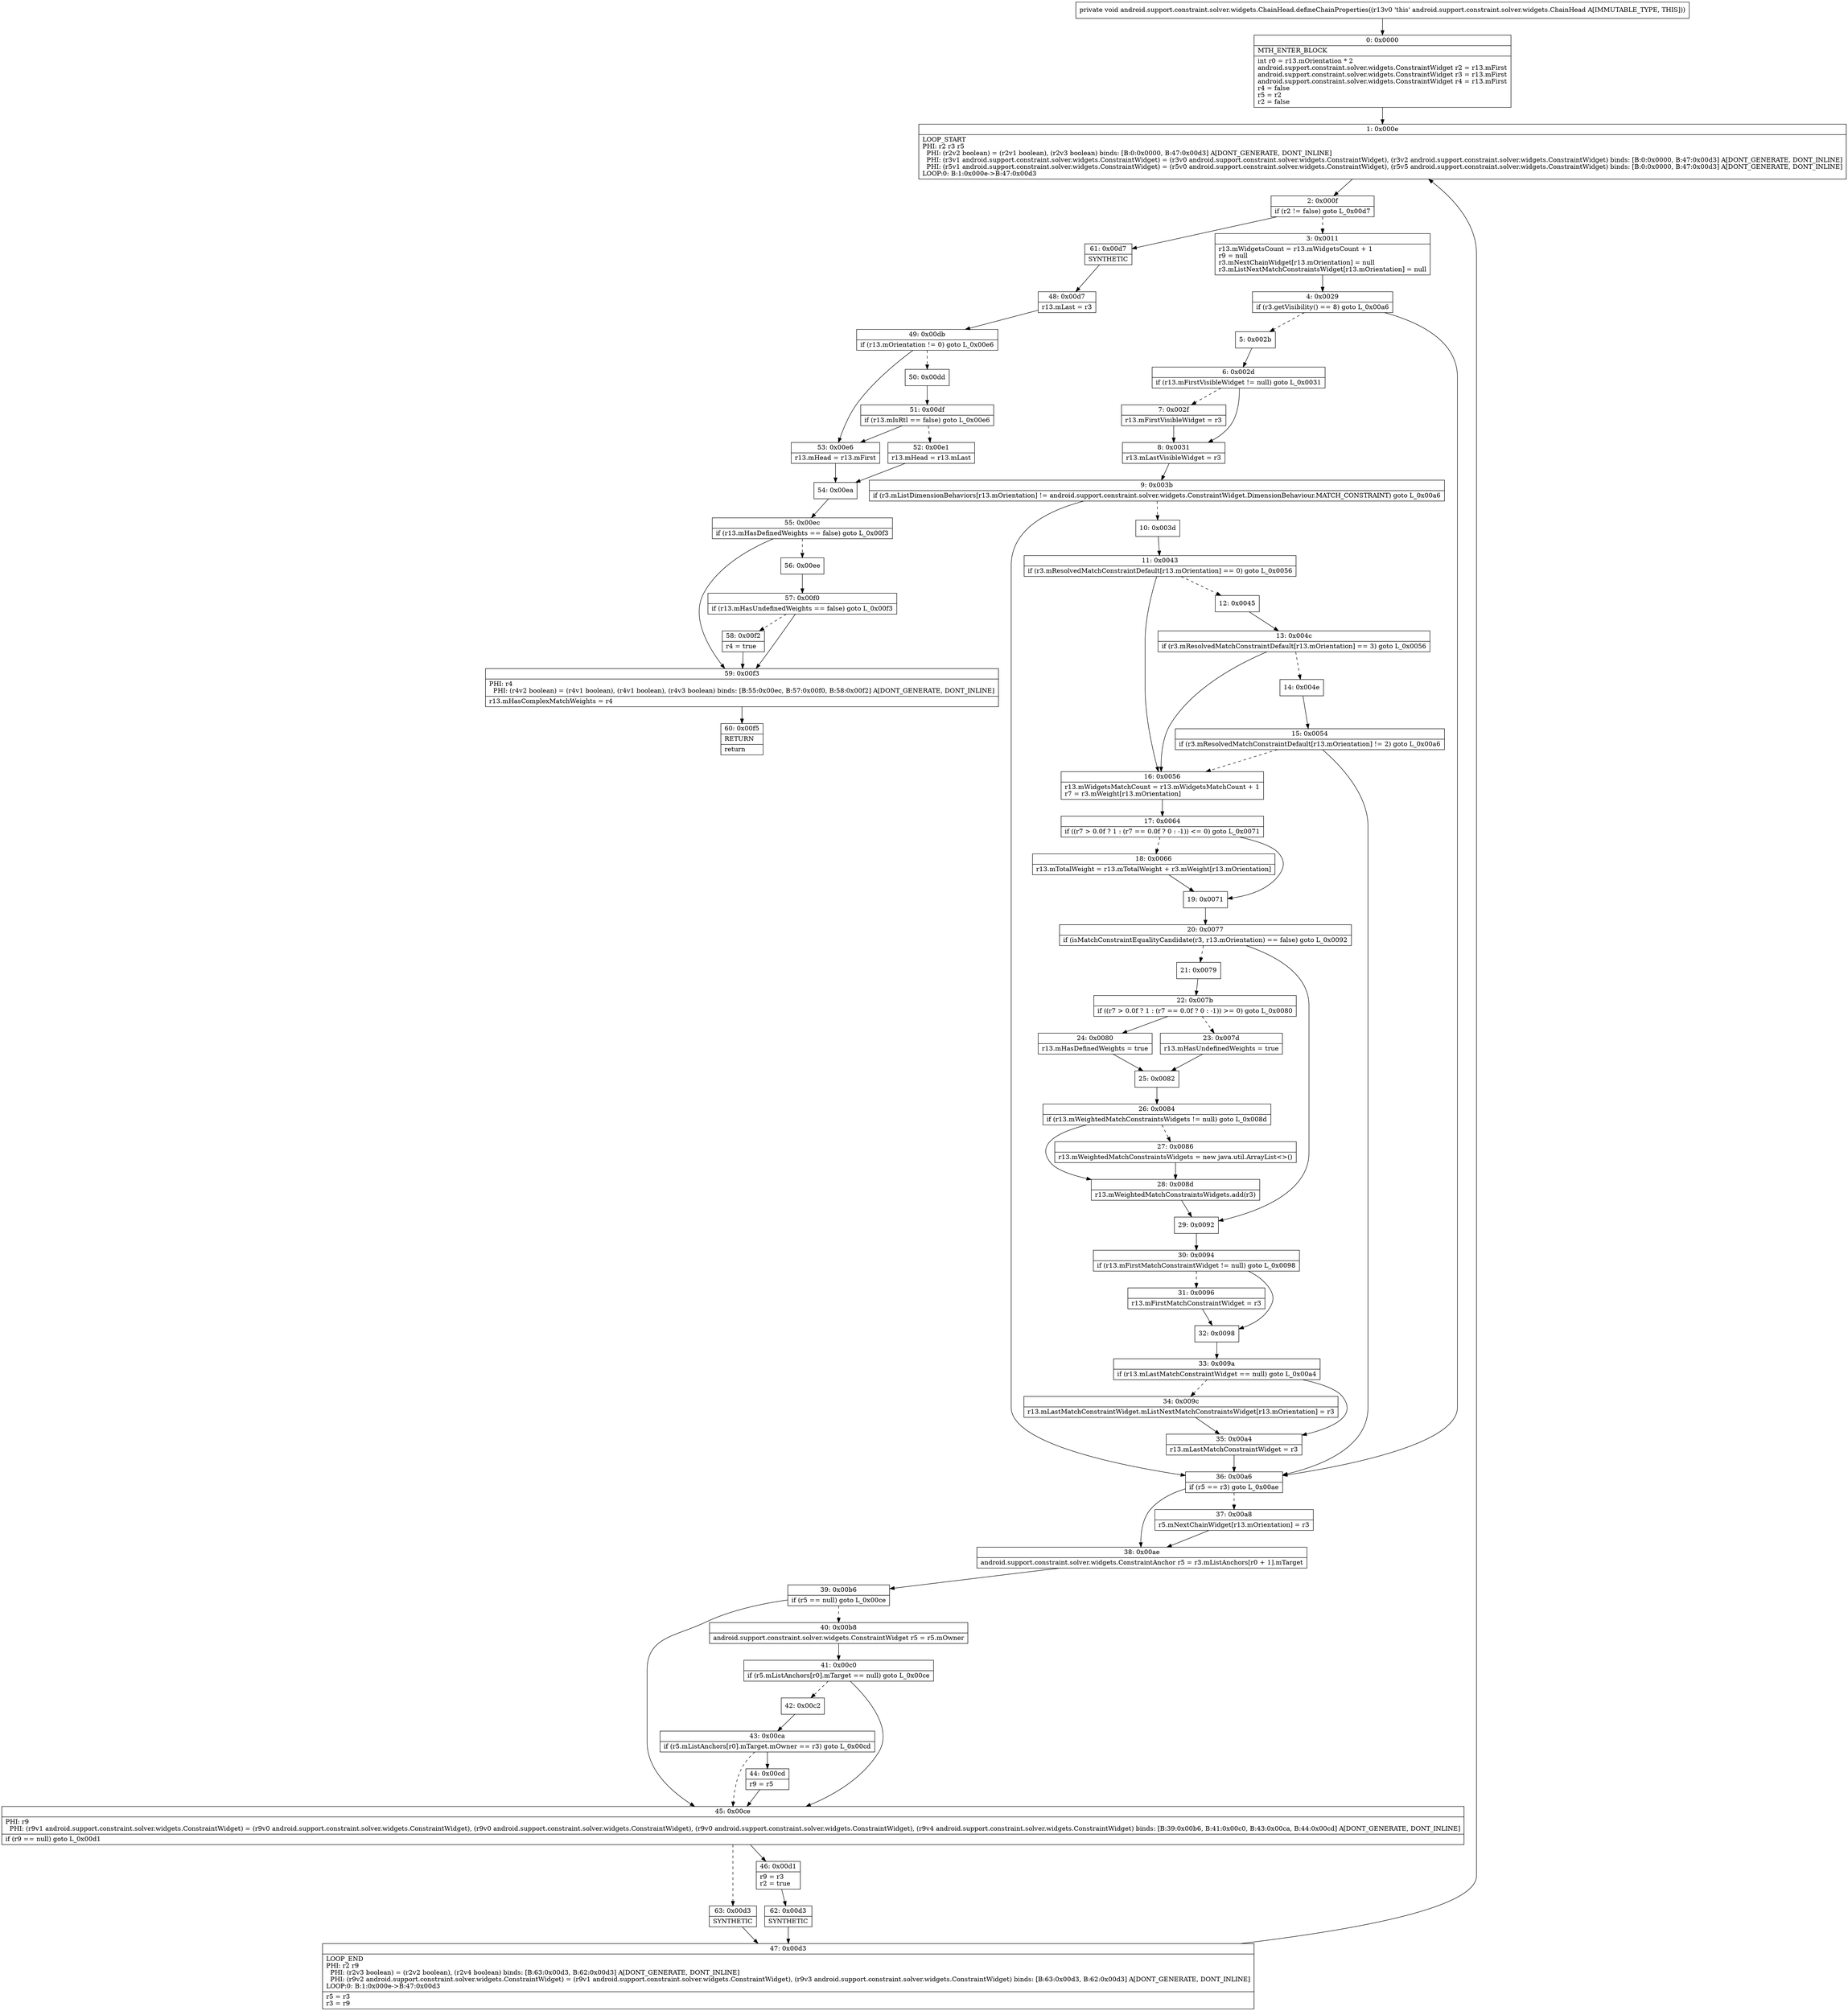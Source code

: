 digraph "CFG forandroid.support.constraint.solver.widgets.ChainHead.defineChainProperties()V" {
Node_0 [shape=record,label="{0\:\ 0x0000|MTH_ENTER_BLOCK\l|int r0 = r13.mOrientation * 2\landroid.support.constraint.solver.widgets.ConstraintWidget r2 = r13.mFirst\landroid.support.constraint.solver.widgets.ConstraintWidget r3 = r13.mFirst\landroid.support.constraint.solver.widgets.ConstraintWidget r4 = r13.mFirst\lr4 = false\lr5 = r2\lr2 = false\l}"];
Node_1 [shape=record,label="{1\:\ 0x000e|LOOP_START\lPHI: r2 r3 r5 \l  PHI: (r2v2 boolean) = (r2v1 boolean), (r2v3 boolean) binds: [B:0:0x0000, B:47:0x00d3] A[DONT_GENERATE, DONT_INLINE]\l  PHI: (r3v1 android.support.constraint.solver.widgets.ConstraintWidget) = (r3v0 android.support.constraint.solver.widgets.ConstraintWidget), (r3v2 android.support.constraint.solver.widgets.ConstraintWidget) binds: [B:0:0x0000, B:47:0x00d3] A[DONT_GENERATE, DONT_INLINE]\l  PHI: (r5v1 android.support.constraint.solver.widgets.ConstraintWidget) = (r5v0 android.support.constraint.solver.widgets.ConstraintWidget), (r5v5 android.support.constraint.solver.widgets.ConstraintWidget) binds: [B:0:0x0000, B:47:0x00d3] A[DONT_GENERATE, DONT_INLINE]\lLOOP:0: B:1:0x000e\-\>B:47:0x00d3\l}"];
Node_2 [shape=record,label="{2\:\ 0x000f|if (r2 != false) goto L_0x00d7\l}"];
Node_3 [shape=record,label="{3\:\ 0x0011|r13.mWidgetsCount = r13.mWidgetsCount + 1\lr9 = null\lr3.mNextChainWidget[r13.mOrientation] = null\lr3.mListNextMatchConstraintsWidget[r13.mOrientation] = null\l}"];
Node_4 [shape=record,label="{4\:\ 0x0029|if (r3.getVisibility() == 8) goto L_0x00a6\l}"];
Node_5 [shape=record,label="{5\:\ 0x002b}"];
Node_6 [shape=record,label="{6\:\ 0x002d|if (r13.mFirstVisibleWidget != null) goto L_0x0031\l}"];
Node_7 [shape=record,label="{7\:\ 0x002f|r13.mFirstVisibleWidget = r3\l}"];
Node_8 [shape=record,label="{8\:\ 0x0031|r13.mLastVisibleWidget = r3\l}"];
Node_9 [shape=record,label="{9\:\ 0x003b|if (r3.mListDimensionBehaviors[r13.mOrientation] != android.support.constraint.solver.widgets.ConstraintWidget.DimensionBehaviour.MATCH_CONSTRAINT) goto L_0x00a6\l}"];
Node_10 [shape=record,label="{10\:\ 0x003d}"];
Node_11 [shape=record,label="{11\:\ 0x0043|if (r3.mResolvedMatchConstraintDefault[r13.mOrientation] == 0) goto L_0x0056\l}"];
Node_12 [shape=record,label="{12\:\ 0x0045}"];
Node_13 [shape=record,label="{13\:\ 0x004c|if (r3.mResolvedMatchConstraintDefault[r13.mOrientation] == 3) goto L_0x0056\l}"];
Node_14 [shape=record,label="{14\:\ 0x004e}"];
Node_15 [shape=record,label="{15\:\ 0x0054|if (r3.mResolvedMatchConstraintDefault[r13.mOrientation] != 2) goto L_0x00a6\l}"];
Node_16 [shape=record,label="{16\:\ 0x0056|r13.mWidgetsMatchCount = r13.mWidgetsMatchCount + 1\lr7 = r3.mWeight[r13.mOrientation]\l}"];
Node_17 [shape=record,label="{17\:\ 0x0064|if ((r7 \> 0.0f ? 1 : (r7 == 0.0f ? 0 : \-1)) \<= 0) goto L_0x0071\l}"];
Node_18 [shape=record,label="{18\:\ 0x0066|r13.mTotalWeight = r13.mTotalWeight + r3.mWeight[r13.mOrientation]\l}"];
Node_19 [shape=record,label="{19\:\ 0x0071}"];
Node_20 [shape=record,label="{20\:\ 0x0077|if (isMatchConstraintEqualityCandidate(r3, r13.mOrientation) == false) goto L_0x0092\l}"];
Node_21 [shape=record,label="{21\:\ 0x0079}"];
Node_22 [shape=record,label="{22\:\ 0x007b|if ((r7 \> 0.0f ? 1 : (r7 == 0.0f ? 0 : \-1)) \>= 0) goto L_0x0080\l}"];
Node_23 [shape=record,label="{23\:\ 0x007d|r13.mHasUndefinedWeights = true\l}"];
Node_24 [shape=record,label="{24\:\ 0x0080|r13.mHasDefinedWeights = true\l}"];
Node_25 [shape=record,label="{25\:\ 0x0082}"];
Node_26 [shape=record,label="{26\:\ 0x0084|if (r13.mWeightedMatchConstraintsWidgets != null) goto L_0x008d\l}"];
Node_27 [shape=record,label="{27\:\ 0x0086|r13.mWeightedMatchConstraintsWidgets = new java.util.ArrayList\<\>()\l}"];
Node_28 [shape=record,label="{28\:\ 0x008d|r13.mWeightedMatchConstraintsWidgets.add(r3)\l}"];
Node_29 [shape=record,label="{29\:\ 0x0092}"];
Node_30 [shape=record,label="{30\:\ 0x0094|if (r13.mFirstMatchConstraintWidget != null) goto L_0x0098\l}"];
Node_31 [shape=record,label="{31\:\ 0x0096|r13.mFirstMatchConstraintWidget = r3\l}"];
Node_32 [shape=record,label="{32\:\ 0x0098}"];
Node_33 [shape=record,label="{33\:\ 0x009a|if (r13.mLastMatchConstraintWidget == null) goto L_0x00a4\l}"];
Node_34 [shape=record,label="{34\:\ 0x009c|r13.mLastMatchConstraintWidget.mListNextMatchConstraintsWidget[r13.mOrientation] = r3\l}"];
Node_35 [shape=record,label="{35\:\ 0x00a4|r13.mLastMatchConstraintWidget = r3\l}"];
Node_36 [shape=record,label="{36\:\ 0x00a6|if (r5 == r3) goto L_0x00ae\l}"];
Node_37 [shape=record,label="{37\:\ 0x00a8|r5.mNextChainWidget[r13.mOrientation] = r3\l}"];
Node_38 [shape=record,label="{38\:\ 0x00ae|android.support.constraint.solver.widgets.ConstraintAnchor r5 = r3.mListAnchors[r0 + 1].mTarget\l}"];
Node_39 [shape=record,label="{39\:\ 0x00b6|if (r5 == null) goto L_0x00ce\l}"];
Node_40 [shape=record,label="{40\:\ 0x00b8|android.support.constraint.solver.widgets.ConstraintWidget r5 = r5.mOwner\l}"];
Node_41 [shape=record,label="{41\:\ 0x00c0|if (r5.mListAnchors[r0].mTarget == null) goto L_0x00ce\l}"];
Node_42 [shape=record,label="{42\:\ 0x00c2}"];
Node_43 [shape=record,label="{43\:\ 0x00ca|if (r5.mListAnchors[r0].mTarget.mOwner == r3) goto L_0x00cd\l}"];
Node_44 [shape=record,label="{44\:\ 0x00cd|r9 = r5\l}"];
Node_45 [shape=record,label="{45\:\ 0x00ce|PHI: r9 \l  PHI: (r9v1 android.support.constraint.solver.widgets.ConstraintWidget) = (r9v0 android.support.constraint.solver.widgets.ConstraintWidget), (r9v0 android.support.constraint.solver.widgets.ConstraintWidget), (r9v0 android.support.constraint.solver.widgets.ConstraintWidget), (r9v4 android.support.constraint.solver.widgets.ConstraintWidget) binds: [B:39:0x00b6, B:41:0x00c0, B:43:0x00ca, B:44:0x00cd] A[DONT_GENERATE, DONT_INLINE]\l|if (r9 == null) goto L_0x00d1\l}"];
Node_46 [shape=record,label="{46\:\ 0x00d1|r9 = r3\lr2 = true\l}"];
Node_47 [shape=record,label="{47\:\ 0x00d3|LOOP_END\lPHI: r2 r9 \l  PHI: (r2v3 boolean) = (r2v2 boolean), (r2v4 boolean) binds: [B:63:0x00d3, B:62:0x00d3] A[DONT_GENERATE, DONT_INLINE]\l  PHI: (r9v2 android.support.constraint.solver.widgets.ConstraintWidget) = (r9v1 android.support.constraint.solver.widgets.ConstraintWidget), (r9v3 android.support.constraint.solver.widgets.ConstraintWidget) binds: [B:63:0x00d3, B:62:0x00d3] A[DONT_GENERATE, DONT_INLINE]\lLOOP:0: B:1:0x000e\-\>B:47:0x00d3\l|r5 = r3\lr3 = r9\l}"];
Node_48 [shape=record,label="{48\:\ 0x00d7|r13.mLast = r3\l}"];
Node_49 [shape=record,label="{49\:\ 0x00db|if (r13.mOrientation != 0) goto L_0x00e6\l}"];
Node_50 [shape=record,label="{50\:\ 0x00dd}"];
Node_51 [shape=record,label="{51\:\ 0x00df|if (r13.mIsRtl == false) goto L_0x00e6\l}"];
Node_52 [shape=record,label="{52\:\ 0x00e1|r13.mHead = r13.mLast\l}"];
Node_53 [shape=record,label="{53\:\ 0x00e6|r13.mHead = r13.mFirst\l}"];
Node_54 [shape=record,label="{54\:\ 0x00ea}"];
Node_55 [shape=record,label="{55\:\ 0x00ec|if (r13.mHasDefinedWeights == false) goto L_0x00f3\l}"];
Node_56 [shape=record,label="{56\:\ 0x00ee}"];
Node_57 [shape=record,label="{57\:\ 0x00f0|if (r13.mHasUndefinedWeights == false) goto L_0x00f3\l}"];
Node_58 [shape=record,label="{58\:\ 0x00f2|r4 = true\l}"];
Node_59 [shape=record,label="{59\:\ 0x00f3|PHI: r4 \l  PHI: (r4v2 boolean) = (r4v1 boolean), (r4v1 boolean), (r4v3 boolean) binds: [B:55:0x00ec, B:57:0x00f0, B:58:0x00f2] A[DONT_GENERATE, DONT_INLINE]\l|r13.mHasComplexMatchWeights = r4\l}"];
Node_60 [shape=record,label="{60\:\ 0x00f5|RETURN\l|return\l}"];
Node_61 [shape=record,label="{61\:\ 0x00d7|SYNTHETIC\l}"];
Node_62 [shape=record,label="{62\:\ 0x00d3|SYNTHETIC\l}"];
Node_63 [shape=record,label="{63\:\ 0x00d3|SYNTHETIC\l}"];
MethodNode[shape=record,label="{private void android.support.constraint.solver.widgets.ChainHead.defineChainProperties((r13v0 'this' android.support.constraint.solver.widgets.ChainHead A[IMMUTABLE_TYPE, THIS])) }"];
MethodNode -> Node_0;
Node_0 -> Node_1;
Node_1 -> Node_2;
Node_2 -> Node_3[style=dashed];
Node_2 -> Node_61;
Node_3 -> Node_4;
Node_4 -> Node_5[style=dashed];
Node_4 -> Node_36;
Node_5 -> Node_6;
Node_6 -> Node_7[style=dashed];
Node_6 -> Node_8;
Node_7 -> Node_8;
Node_8 -> Node_9;
Node_9 -> Node_10[style=dashed];
Node_9 -> Node_36;
Node_10 -> Node_11;
Node_11 -> Node_12[style=dashed];
Node_11 -> Node_16;
Node_12 -> Node_13;
Node_13 -> Node_14[style=dashed];
Node_13 -> Node_16;
Node_14 -> Node_15;
Node_15 -> Node_16[style=dashed];
Node_15 -> Node_36;
Node_16 -> Node_17;
Node_17 -> Node_18[style=dashed];
Node_17 -> Node_19;
Node_18 -> Node_19;
Node_19 -> Node_20;
Node_20 -> Node_21[style=dashed];
Node_20 -> Node_29;
Node_21 -> Node_22;
Node_22 -> Node_23[style=dashed];
Node_22 -> Node_24;
Node_23 -> Node_25;
Node_24 -> Node_25;
Node_25 -> Node_26;
Node_26 -> Node_27[style=dashed];
Node_26 -> Node_28;
Node_27 -> Node_28;
Node_28 -> Node_29;
Node_29 -> Node_30;
Node_30 -> Node_31[style=dashed];
Node_30 -> Node_32;
Node_31 -> Node_32;
Node_32 -> Node_33;
Node_33 -> Node_34[style=dashed];
Node_33 -> Node_35;
Node_34 -> Node_35;
Node_35 -> Node_36;
Node_36 -> Node_37[style=dashed];
Node_36 -> Node_38;
Node_37 -> Node_38;
Node_38 -> Node_39;
Node_39 -> Node_40[style=dashed];
Node_39 -> Node_45;
Node_40 -> Node_41;
Node_41 -> Node_42[style=dashed];
Node_41 -> Node_45;
Node_42 -> Node_43;
Node_43 -> Node_44;
Node_43 -> Node_45[style=dashed];
Node_44 -> Node_45;
Node_45 -> Node_46;
Node_45 -> Node_63[style=dashed];
Node_46 -> Node_62;
Node_47 -> Node_1;
Node_48 -> Node_49;
Node_49 -> Node_50[style=dashed];
Node_49 -> Node_53;
Node_50 -> Node_51;
Node_51 -> Node_52[style=dashed];
Node_51 -> Node_53;
Node_52 -> Node_54;
Node_53 -> Node_54;
Node_54 -> Node_55;
Node_55 -> Node_56[style=dashed];
Node_55 -> Node_59;
Node_56 -> Node_57;
Node_57 -> Node_58[style=dashed];
Node_57 -> Node_59;
Node_58 -> Node_59;
Node_59 -> Node_60;
Node_61 -> Node_48;
Node_62 -> Node_47;
Node_63 -> Node_47;
}

